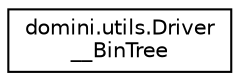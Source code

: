 digraph "Graphical Class Hierarchy"
{
  edge [fontname="Helvetica",fontsize="10",labelfontname="Helvetica",labelfontsize="10"];
  node [fontname="Helvetica",fontsize="10",shape=record];
  rankdir="LR";
  Node0 [label="domini.utils.Driver\l__BinTree",height=0.2,width=0.4,color="black", fillcolor="white", style="filled",URL="$classdomini_1_1utils_1_1Driver____BinTree.html",tooltip="Driver de BinTree. "];
}
